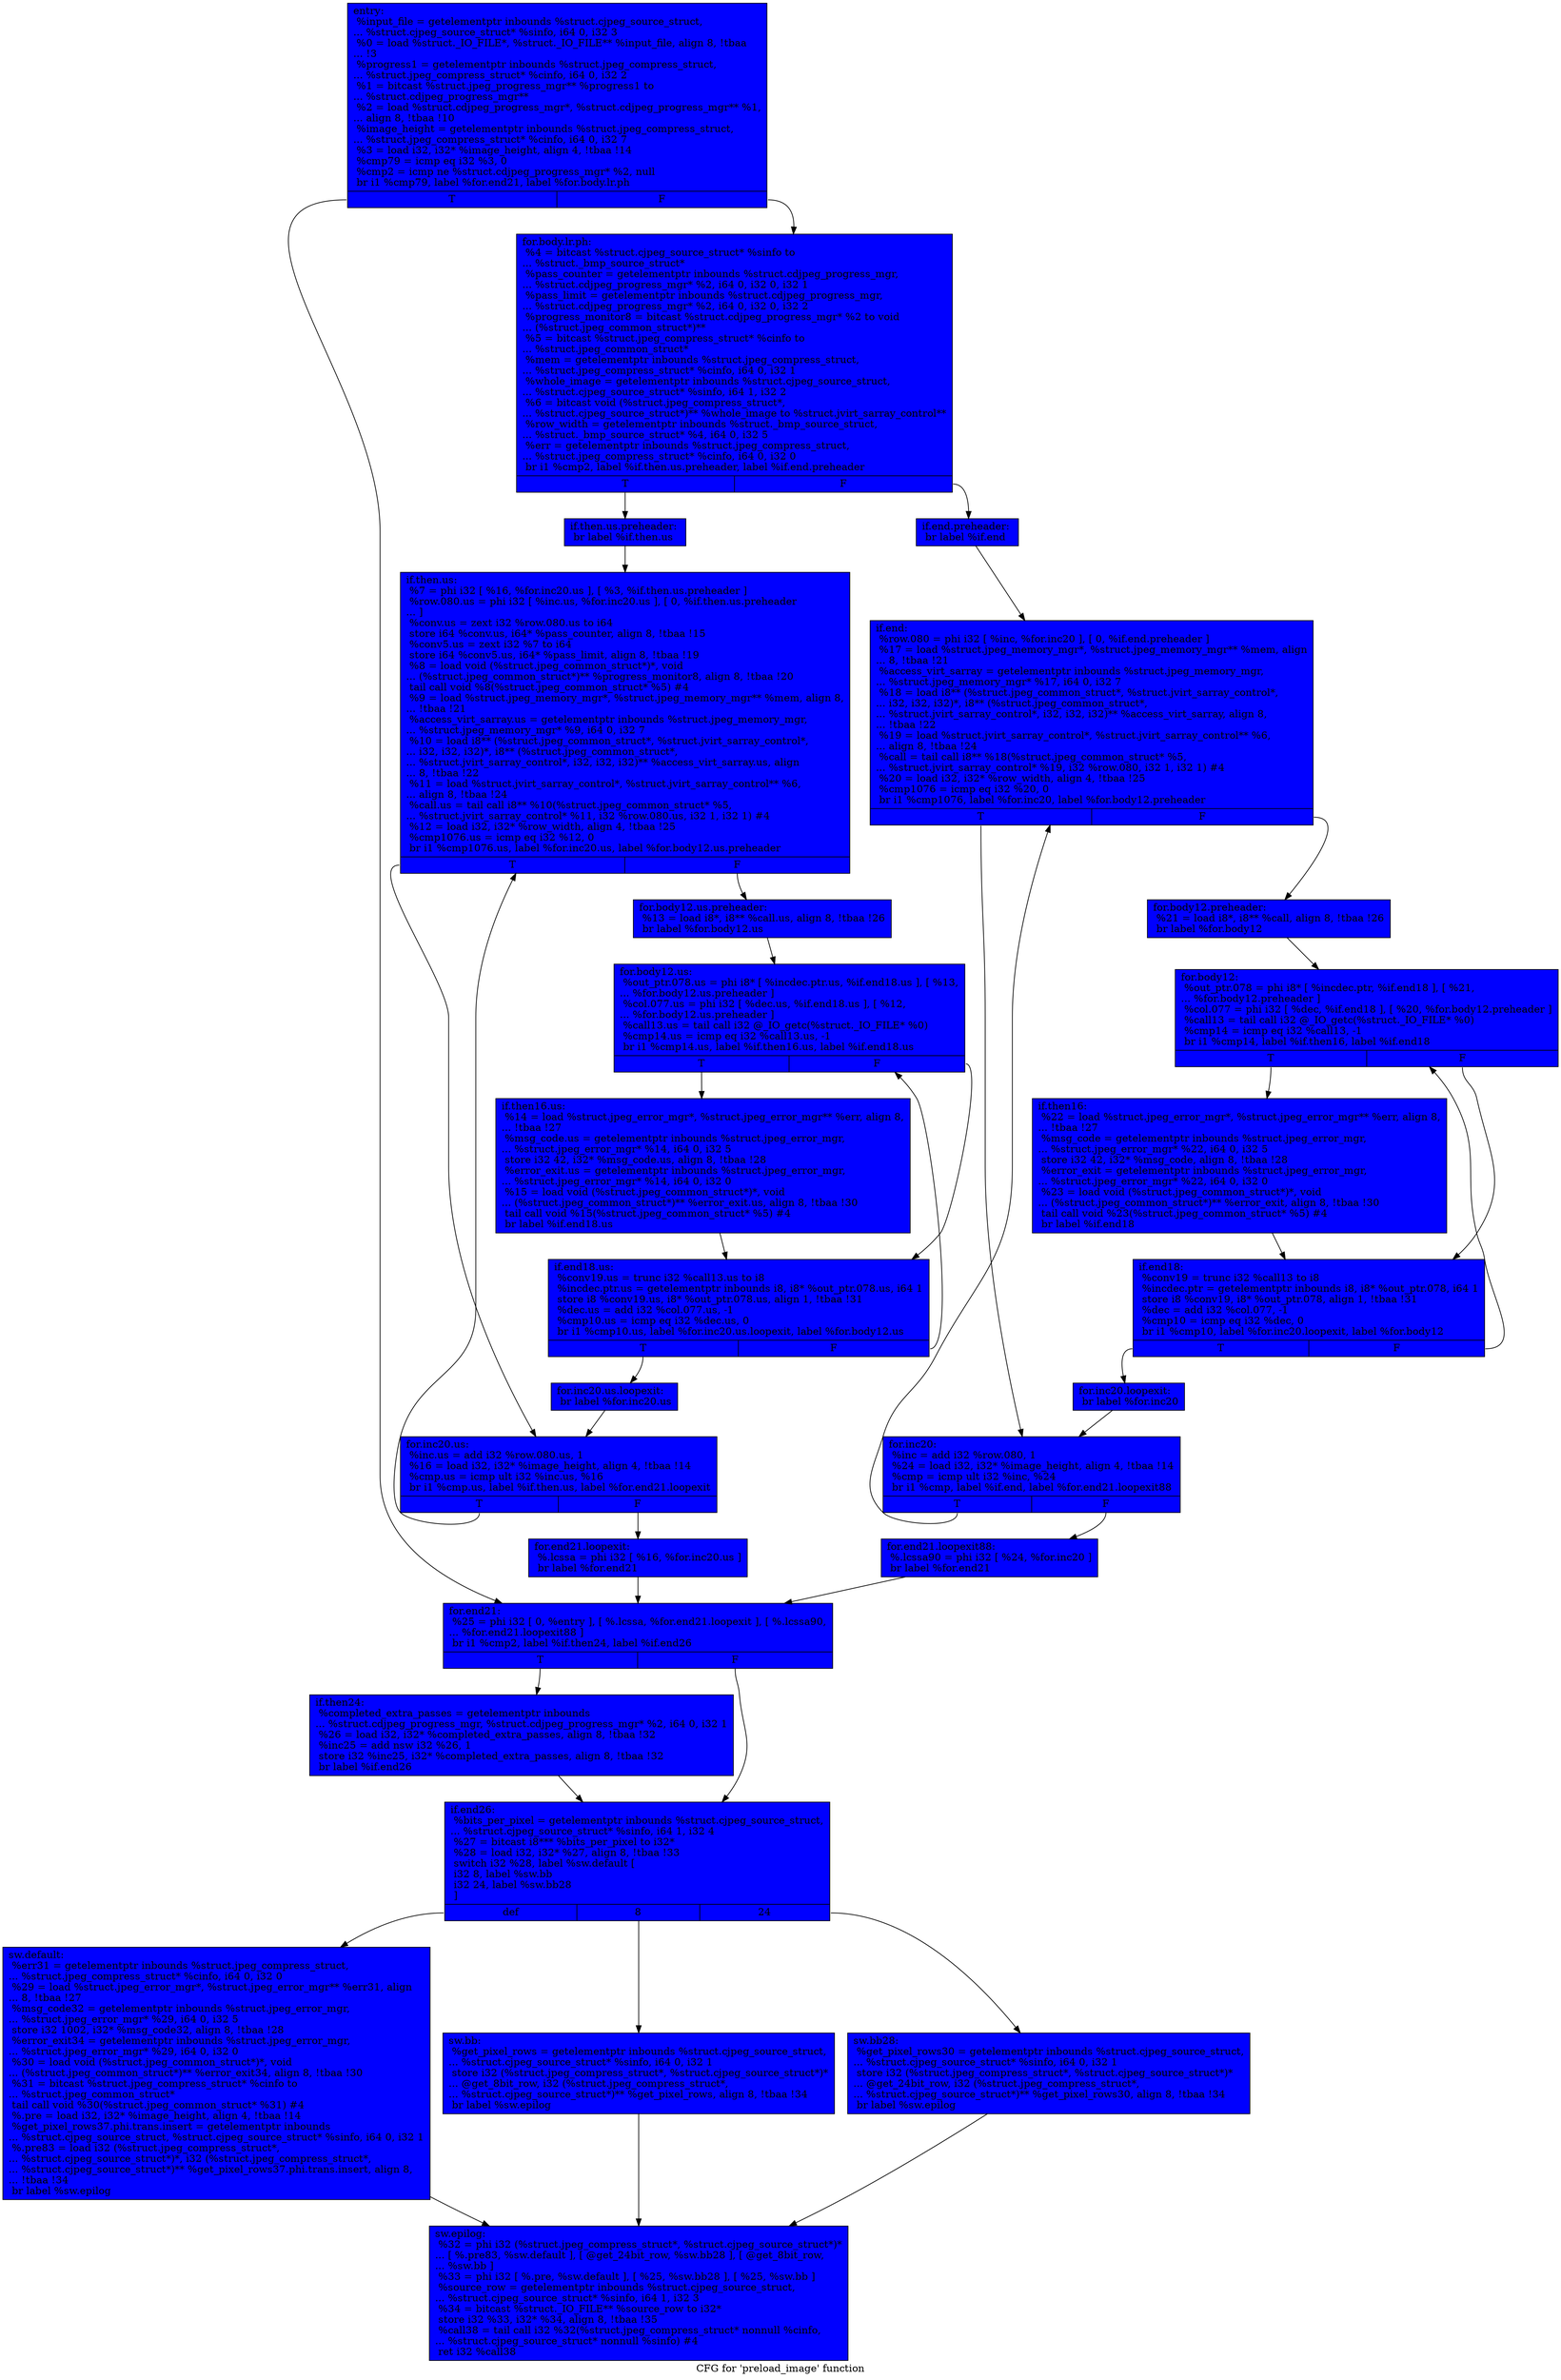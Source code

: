 digraph "CFG for 'preload_image' function" {
	label="CFG for 'preload_image' function";

	Node0x4d9cbe0 [shape=record, style = filled, fillcolor = blue,  style = filled, fillcolor = blue, label="{entry:\l  %input_file = getelementptr inbounds %struct.cjpeg_source_struct,\l... %struct.cjpeg_source_struct* %sinfo, i64 0, i32 3\l  %0 = load %struct._IO_FILE*, %struct._IO_FILE** %input_file, align 8, !tbaa\l... !3\l  %progress1 = getelementptr inbounds %struct.jpeg_compress_struct,\l... %struct.jpeg_compress_struct* %cinfo, i64 0, i32 2\l  %1 = bitcast %struct.jpeg_progress_mgr** %progress1 to\l... %struct.cdjpeg_progress_mgr**\l  %2 = load %struct.cdjpeg_progress_mgr*, %struct.cdjpeg_progress_mgr** %1,\l... align 8, !tbaa !10\l  %image_height = getelementptr inbounds %struct.jpeg_compress_struct,\l... %struct.jpeg_compress_struct* %cinfo, i64 0, i32 7\l  %3 = load i32, i32* %image_height, align 4, !tbaa !14\l  %cmp79 = icmp eq i32 %3, 0\l  %cmp2 = icmp ne %struct.cdjpeg_progress_mgr* %2, null\l  br i1 %cmp79, label %for.end21, label %for.body.lr.ph\l|{<s0>T|<s1>F}}"];
	Node0x4d9cbe0:s0 -> Node0x4d9c0e0;
	Node0x4d9cbe0:s1 -> Node0x4d9c1c0;
	Node0x4d9c1c0 [shape=record, style = filled, fillcolor = blue,  style = filled, fillcolor = blue, label="{for.body.lr.ph:                                   \l  %4 = bitcast %struct.cjpeg_source_struct* %sinfo to\l... %struct._bmp_source_struct*\l  %pass_counter = getelementptr inbounds %struct.cdjpeg_progress_mgr,\l... %struct.cdjpeg_progress_mgr* %2, i64 0, i32 0, i32 1\l  %pass_limit = getelementptr inbounds %struct.cdjpeg_progress_mgr,\l... %struct.cdjpeg_progress_mgr* %2, i64 0, i32 0, i32 2\l  %progress_monitor8 = bitcast %struct.cdjpeg_progress_mgr* %2 to void\l... (%struct.jpeg_common_struct*)**\l  %5 = bitcast %struct.jpeg_compress_struct* %cinfo to\l... %struct.jpeg_common_struct*\l  %mem = getelementptr inbounds %struct.jpeg_compress_struct,\l... %struct.jpeg_compress_struct* %cinfo, i64 0, i32 1\l  %whole_image = getelementptr inbounds %struct.cjpeg_source_struct,\l... %struct.cjpeg_source_struct* %sinfo, i64 1, i32 2\l  %6 = bitcast void (%struct.jpeg_compress_struct*,\l... %struct.cjpeg_source_struct*)** %whole_image to %struct.jvirt_sarray_control**\l  %row_width = getelementptr inbounds %struct._bmp_source_struct,\l... %struct._bmp_source_struct* %4, i64 0, i32 5\l  %err = getelementptr inbounds %struct.jpeg_compress_struct,\l... %struct.jpeg_compress_struct* %cinfo, i64 0, i32 0\l  br i1 %cmp2, label %if.then.us.preheader, label %if.end.preheader\l|{<s0>T|<s1>F}}"];
	Node0x4d9c1c0:s0 -> Node0x4db5790;
	Node0x4d9c1c0:s1 -> Node0x4db5890;
	Node0x4db5890 [shape=record, style = filled, fillcolor = blue,  style = filled, fillcolor = blue, label="{if.end.preheader:                                 \l  br label %if.end\l}"];
	Node0x4db5890 -> Node0x4db5a20;
	Node0x4db5790 [shape=record, style = filled, fillcolor = blue,  style = filled, fillcolor = blue, label="{if.then.us.preheader:                             \l  br label %if.then.us\l}"];
	Node0x4db5790 -> Node0x4db5ad0;
	Node0x4db5ad0 [shape=record, style = filled, fillcolor = blue,  style = filled, fillcolor = blue, label="{if.then.us:                                       \l  %7 = phi i32 [ %16, %for.inc20.us ], [ %3, %if.then.us.preheader ]\l  %row.080.us = phi i32 [ %inc.us, %for.inc20.us ], [ 0, %if.then.us.preheader\l... ]\l  %conv.us = zext i32 %row.080.us to i64\l  store i64 %conv.us, i64* %pass_counter, align 8, !tbaa !15\l  %conv5.us = zext i32 %7 to i64\l  store i64 %conv5.us, i64* %pass_limit, align 8, !tbaa !19\l  %8 = load void (%struct.jpeg_common_struct*)*, void\l... (%struct.jpeg_common_struct*)** %progress_monitor8, align 8, !tbaa !20\l  tail call void %8(%struct.jpeg_common_struct* %5) #4\l  %9 = load %struct.jpeg_memory_mgr*, %struct.jpeg_memory_mgr** %mem, align 8,\l... !tbaa !21\l  %access_virt_sarray.us = getelementptr inbounds %struct.jpeg_memory_mgr,\l... %struct.jpeg_memory_mgr* %9, i64 0, i32 7\l  %10 = load i8** (%struct.jpeg_common_struct*, %struct.jvirt_sarray_control*,\l... i32, i32, i32)*, i8** (%struct.jpeg_common_struct*,\l... %struct.jvirt_sarray_control*, i32, i32, i32)** %access_virt_sarray.us, align\l... 8, !tbaa !22\l  %11 = load %struct.jvirt_sarray_control*, %struct.jvirt_sarray_control** %6,\l... align 8, !tbaa !24\l  %call.us = tail call i8** %10(%struct.jpeg_common_struct* %5,\l... %struct.jvirt_sarray_control* %11, i32 %row.080.us, i32 1, i32 1) #4\l  %12 = load i32, i32* %row_width, align 4, !tbaa !25\l  %cmp1076.us = icmp eq i32 %12, 0\l  br i1 %cmp1076.us, label %for.inc20.us, label %for.body12.us.preheader\l|{<s0>T|<s1>F}}"];
	Node0x4db5ad0:s0 -> Node0x4db5c00;
	Node0x4db5ad0:s1 -> Node0x4db7970;
	Node0x4db7970 [shape=record, style = filled, fillcolor = blue, label="{for.body12.us.preheader:                          \l  %13 = load i8*, i8** %call.us, align 8, !tbaa !26\l  br label %for.body12.us\l}"];
	Node0x4db7970 -> Node0x4db7b00;
	Node0x4db7b00 [shape=record, style = filled, fillcolor = blue, label="{for.body12.us:                                    \l  %out_ptr.078.us = phi i8* [ %incdec.ptr.us, %if.end18.us ], [ %13,\l... %for.body12.us.preheader ]\l  %col.077.us = phi i32 [ %dec.us, %if.end18.us ], [ %12,\l... %for.body12.us.preheader ]\l  %call13.us = tail call i32 @_IO_getc(%struct._IO_FILE* %0)\l  %cmp14.us = icmp eq i32 %call13.us, -1\l  br i1 %cmp14.us, label %if.then16.us, label %if.end18.us\l|{<s0>T|<s1>F}}"];
	Node0x4db7b00:s0 -> Node0x4db8170;
	Node0x4db7b00:s1 -> Node0x4db7c50;
	Node0x4db8170 [shape=record, style = filled, fillcolor = blue, label="{if.then16.us:                                     \l  %14 = load %struct.jpeg_error_mgr*, %struct.jpeg_error_mgr** %err, align 8,\l... !tbaa !27\l  %msg_code.us = getelementptr inbounds %struct.jpeg_error_mgr,\l... %struct.jpeg_error_mgr* %14, i64 0, i32 5\l  store i32 42, i32* %msg_code.us, align 8, !tbaa !28\l  %error_exit.us = getelementptr inbounds %struct.jpeg_error_mgr,\l... %struct.jpeg_error_mgr* %14, i64 0, i32 0\l  %15 = load void (%struct.jpeg_common_struct*)*, void\l... (%struct.jpeg_common_struct*)** %error_exit.us, align 8, !tbaa !30\l  tail call void %15(%struct.jpeg_common_struct* %5) #4\l  br label %if.end18.us\l}"];
	Node0x4db8170 -> Node0x4db7c50;
	Node0x4db7c50 [shape=record, style = filled, fillcolor = blue, label="{if.end18.us:                                      \l  %conv19.us = trunc i32 %call13.us to i8\l  %incdec.ptr.us = getelementptr inbounds i8, i8* %out_ptr.078.us, i64 1\l  store i8 %conv19.us, i8* %out_ptr.078.us, align 1, !tbaa !31\l  %dec.us = add i32 %col.077.us, -1\l  %cmp10.us = icmp eq i32 %dec.us, 0\l  br i1 %cmp10.us, label %for.inc20.us.loopexit, label %for.body12.us\l|{<s0>T|<s1>F}}"];
	Node0x4db7c50:s0 -> Node0x4db8960;
	Node0x4db7c50:s1 -> Node0x4db7b00;
	Node0x4db8960 [shape=record, style = filled, fillcolor = blue, label="{for.inc20.us.loopexit:                            \l  br label %for.inc20.us\l}"];
	Node0x4db8960 -> Node0x4db5c00;
	Node0x4db5c00 [shape=record, style = filled, fillcolor = blue, label="{for.inc20.us:                                     \l  %inc.us = add i32 %row.080.us, 1\l  %16 = load i32, i32* %image_height, align 4, !tbaa !14\l  %cmp.us = icmp ult i32 %inc.us, %16\l  br i1 %cmp.us, label %if.then.us, label %for.end21.loopexit\l|{<s0>T|<s1>F}}"];
	Node0x4db5c00:s0 -> Node0x4db5ad0;
	Node0x4db5c00:s1 -> Node0x4db8c00;
	Node0x4db5a20 [shape=record, style = filled, fillcolor = blue,  style = filled, fillcolor = blue, label="{if.end:                                           \l  %row.080 = phi i32 [ %inc, %for.inc20 ], [ 0, %if.end.preheader ]\l  %17 = load %struct.jpeg_memory_mgr*, %struct.jpeg_memory_mgr** %mem, align\l... 8, !tbaa !21\l  %access_virt_sarray = getelementptr inbounds %struct.jpeg_memory_mgr,\l... %struct.jpeg_memory_mgr* %17, i64 0, i32 7\l  %18 = load i8** (%struct.jpeg_common_struct*, %struct.jvirt_sarray_control*,\l... i32, i32, i32)*, i8** (%struct.jpeg_common_struct*,\l... %struct.jvirt_sarray_control*, i32, i32, i32)** %access_virt_sarray, align 8,\l... !tbaa !22\l  %19 = load %struct.jvirt_sarray_control*, %struct.jvirt_sarray_control** %6,\l... align 8, !tbaa !24\l  %call = tail call i8** %18(%struct.jpeg_common_struct* %5,\l... %struct.jvirt_sarray_control* %19, i32 %row.080, i32 1, i32 1) #4\l  %20 = load i32, i32* %row_width, align 4, !tbaa !25\l  %cmp1076 = icmp eq i32 %20, 0\l  br i1 %cmp1076, label %for.inc20, label %for.body12.preheader\l|{<s0>T|<s1>F}}"];
	Node0x4db5a20:s0 -> Node0x4db8d50;
	Node0x4db5a20:s1 -> Node0x4db9c80;
	Node0x4db9c80 [shape=record, style = filled, fillcolor = blue, label="{for.body12.preheader:                             \l  %21 = load i8*, i8** %call, align 8, !tbaa !26\l  br label %for.body12\l}"];
	Node0x4db9c80 -> Node0x4db9dc0;
	Node0x4db9dc0 [shape=record, style = filled, fillcolor = blue, label="{for.body12:                                       \l  %out_ptr.078 = phi i8* [ %incdec.ptr, %if.end18 ], [ %21,\l... %for.body12.preheader ]\l  %col.077 = phi i32 [ %dec, %if.end18 ], [ %20, %for.body12.preheader ]\l  %call13 = tail call i32 @_IO_getc(%struct._IO_FILE* %0)\l  %cmp14 = icmp eq i32 %call13, -1\l  br i1 %cmp14, label %if.then16, label %if.end18\l|{<s0>T|<s1>F}}"];
	Node0x4db9dc0:s0 -> Node0x4dba340;
	Node0x4db9dc0:s1 -> Node0x4db9ed0;
	Node0x4dba340 [shape=record, style = filled, fillcolor = blue, label="{if.then16:                                        \l  %22 = load %struct.jpeg_error_mgr*, %struct.jpeg_error_mgr** %err, align 8,\l... !tbaa !27\l  %msg_code = getelementptr inbounds %struct.jpeg_error_mgr,\l... %struct.jpeg_error_mgr* %22, i64 0, i32 5\l  store i32 42, i32* %msg_code, align 8, !tbaa !28\l  %error_exit = getelementptr inbounds %struct.jpeg_error_mgr,\l... %struct.jpeg_error_mgr* %22, i64 0, i32 0\l  %23 = load void (%struct.jpeg_common_struct*)*, void\l... (%struct.jpeg_common_struct*)** %error_exit, align 8, !tbaa !30\l  tail call void %23(%struct.jpeg_common_struct* %5) #4\l  br label %if.end18\l}"];
	Node0x4dba340 -> Node0x4db9ed0;
	Node0x4db9ed0 [shape=record, style = filled, fillcolor = blue, label="{if.end18:                                         \l  %conv19 = trunc i32 %call13 to i8\l  %incdec.ptr = getelementptr inbounds i8, i8* %out_ptr.078, i64 1\l  store i8 %conv19, i8* %out_ptr.078, align 1, !tbaa !31\l  %dec = add i32 %col.077, -1\l  %cmp10 = icmp eq i32 %dec, 0\l  br i1 %cmp10, label %for.inc20.loopexit, label %for.body12\l|{<s0>T|<s1>F}}"];
	Node0x4db9ed0:s0 -> Node0x4dbaae0;
	Node0x4db9ed0:s1 -> Node0x4db9dc0;
	Node0x4dbaae0 [shape=record, style = filled, fillcolor = blue, label="{for.inc20.loopexit:                               \l  br label %for.inc20\l}"];
	Node0x4dbaae0 -> Node0x4db8d50;
	Node0x4db8d50 [shape=record, style = filled, fillcolor = blue, label="{for.inc20:                                        \l  %inc = add i32 %row.080, 1\l  %24 = load i32, i32* %image_height, align 4, !tbaa !14\l  %cmp = icmp ult i32 %inc, %24\l  br i1 %cmp, label %if.end, label %for.end21.loopexit88\l|{<s0>T|<s1>F}}"];
	Node0x4db8d50:s0 -> Node0x4db5a20;
	Node0x4db8d50:s1 -> Node0x4dbad10;
	Node0x4db8c00 [shape=record, style = filled, fillcolor = blue, label="{for.end21.loopexit:                               \l  %.lcssa = phi i32 [ %16, %for.inc20.us ]\l  br label %for.end21\l}"];
	Node0x4db8c00 -> Node0x4d9c0e0;
	Node0x4dbad10 [shape=record, style = filled, fillcolor = blue, label="{for.end21.loopexit88:                             \l  %.lcssa90 = phi i32 [ %24, %for.inc20 ]\l  br label %for.end21\l}"];
	Node0x4dbad10 -> Node0x4d9c0e0;
	Node0x4d9c0e0 [shape=record, style = filled, fillcolor = blue, label="{for.end21:                                        \l  %25 = phi i32 [ 0, %entry ], [ %.lcssa, %for.end21.loopexit ], [ %.lcssa90,\l... %for.end21.loopexit88 ]\l  br i1 %cmp2, label %if.then24, label %if.end26\l|{<s0>T|<s1>F}}"];
	Node0x4d9c0e0:s0 -> Node0x4dbafa0;
	Node0x4d9c0e0:s1 -> Node0x4dbb050;
	Node0x4dbafa0 [shape=record, style = filled, fillcolor = blue, label="{if.then24:                                        \l  %completed_extra_passes = getelementptr inbounds\l... %struct.cdjpeg_progress_mgr, %struct.cdjpeg_progress_mgr* %2, i64 0, i32 1\l  %26 = load i32, i32* %completed_extra_passes, align 8, !tbaa !32\l  %inc25 = add nsw i32 %26, 1\l  store i32 %inc25, i32* %completed_extra_passes, align 8, !tbaa !32\l  br label %if.end26\l}"];
	Node0x4dbafa0 -> Node0x4dbb050;
	Node0x4dbb050 [shape=record, style = filled, fillcolor = blue, label="{if.end26:                                         \l  %bits_per_pixel = getelementptr inbounds %struct.cjpeg_source_struct,\l... %struct.cjpeg_source_struct* %sinfo, i64 1, i32 4\l  %27 = bitcast i8*** %bits_per_pixel to i32*\l  %28 = load i32, i32* %27, align 8, !tbaa !33\l  switch i32 %28, label %sw.default [\l    i32 8, label %sw.bb\l    i32 24, label %sw.bb28\l  ]\l|{<s0>def|<s1>8|<s2>24}}"];
	Node0x4dbb050:s0 -> Node0x4d86ed0;
	Node0x4dbb050:s1 -> Node0x4d86f80;
	Node0x4dbb050:s2 -> Node0x4d87050;
	Node0x4d86f80 [shape=record, style = filled, fillcolor = blue, label="{sw.bb:                                            \l  %get_pixel_rows = getelementptr inbounds %struct.cjpeg_source_struct,\l... %struct.cjpeg_source_struct* %sinfo, i64 0, i32 1\l  store i32 (%struct.jpeg_compress_struct*, %struct.cjpeg_source_struct*)*\l... @get_8bit_row, i32 (%struct.jpeg_compress_struct*,\l... %struct.cjpeg_source_struct*)** %get_pixel_rows, align 8, !tbaa !34\l  br label %sw.epilog\l}"];
	Node0x4d86f80 -> Node0x4d87490;
	Node0x4d87050 [shape=record, style = filled, fillcolor = blue, label="{sw.bb28:                                          \l  %get_pixel_rows30 = getelementptr inbounds %struct.cjpeg_source_struct,\l... %struct.cjpeg_source_struct* %sinfo, i64 0, i32 1\l  store i32 (%struct.jpeg_compress_struct*, %struct.cjpeg_source_struct*)*\l... @get_24bit_row, i32 (%struct.jpeg_compress_struct*,\l... %struct.cjpeg_source_struct*)** %get_pixel_rows30, align 8, !tbaa !34\l  br label %sw.epilog\l}"];
	Node0x4d87050 -> Node0x4d87490;
	Node0x4d86ed0 [shape=record, style = filled, fillcolor = blue, label="{sw.default:                                       \l  %err31 = getelementptr inbounds %struct.jpeg_compress_struct,\l... %struct.jpeg_compress_struct* %cinfo, i64 0, i32 0\l  %29 = load %struct.jpeg_error_mgr*, %struct.jpeg_error_mgr** %err31, align\l... 8, !tbaa !27\l  %msg_code32 = getelementptr inbounds %struct.jpeg_error_mgr,\l... %struct.jpeg_error_mgr* %29, i64 0, i32 5\l  store i32 1002, i32* %msg_code32, align 8, !tbaa !28\l  %error_exit34 = getelementptr inbounds %struct.jpeg_error_mgr,\l... %struct.jpeg_error_mgr* %29, i64 0, i32 0\l  %30 = load void (%struct.jpeg_common_struct*)*, void\l... (%struct.jpeg_common_struct*)** %error_exit34, align 8, !tbaa !30\l  %31 = bitcast %struct.jpeg_compress_struct* %cinfo to\l... %struct.jpeg_common_struct*\l  tail call void %30(%struct.jpeg_common_struct* %31) #4\l  %.pre = load i32, i32* %image_height, align 4, !tbaa !14\l  %get_pixel_rows37.phi.trans.insert = getelementptr inbounds\l... %struct.cjpeg_source_struct, %struct.cjpeg_source_struct* %sinfo, i64 0, i32 1\l  %.pre83 = load i32 (%struct.jpeg_compress_struct*,\l... %struct.cjpeg_source_struct*)*, i32 (%struct.jpeg_compress_struct*,\l... %struct.cjpeg_source_struct*)** %get_pixel_rows37.phi.trans.insert, align 8,\l... !tbaa !34\l  br label %sw.epilog\l}"];
	Node0x4d86ed0 -> Node0x4d87490;
	Node0x4d87490 [shape=record, style = filled, fillcolor = blue, label="{sw.epilog:                                        \l  %32 = phi i32 (%struct.jpeg_compress_struct*, %struct.cjpeg_source_struct*)*\l... [ %.pre83, %sw.default ], [ @get_24bit_row, %sw.bb28 ], [ @get_8bit_row,\l... %sw.bb ]\l  %33 = phi i32 [ %.pre, %sw.default ], [ %25, %sw.bb28 ], [ %25, %sw.bb ]\l  %source_row = getelementptr inbounds %struct.cjpeg_source_struct,\l... %struct.cjpeg_source_struct* %sinfo, i64 1, i32 3\l  %34 = bitcast %struct._IO_FILE** %source_row to i32*\l  store i32 %33, i32* %34, align 8, !tbaa !35\l  %call38 = tail call i32 %32(%struct.jpeg_compress_struct* nonnull %cinfo,\l... %struct.cjpeg_source_struct* nonnull %sinfo) #4\l  ret i32 %call38\l}"];
}
